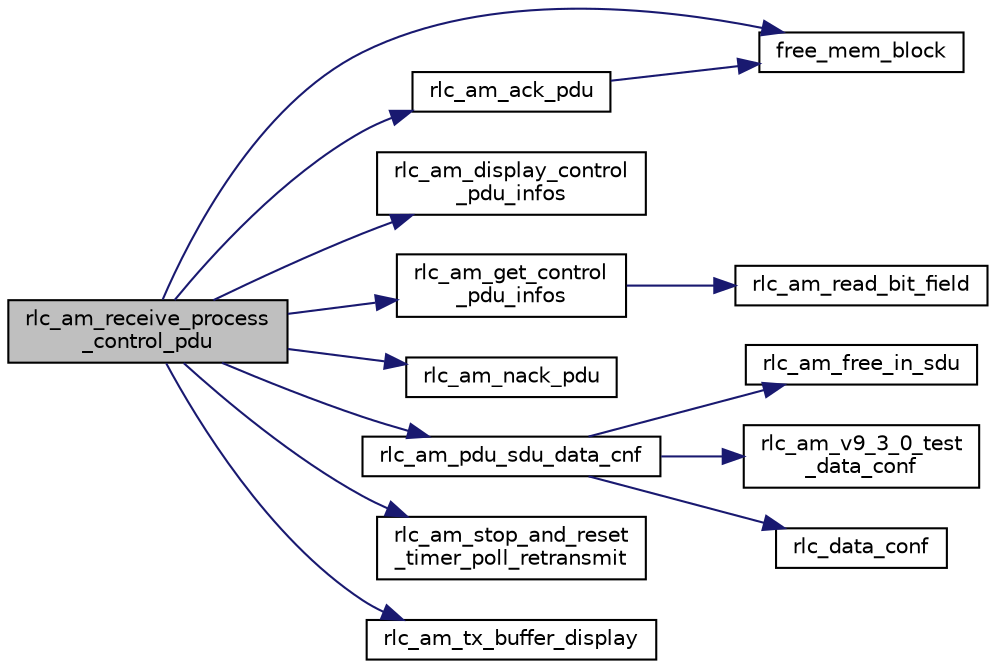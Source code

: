 digraph "rlc_am_receive_process_control_pdu"
{
 // LATEX_PDF_SIZE
  edge [fontname="Helvetica",fontsize="10",labelfontname="Helvetica",labelfontsize="10"];
  node [fontname="Helvetica",fontsize="10",shape=record];
  rankdir="LR";
  Node1 [label="rlc_am_receive_process\l_control_pdu",height=0.2,width=0.4,color="black", fillcolor="grey75", style="filled", fontcolor="black",tooltip=" "];
  Node1 -> Node2 [color="midnightblue",fontsize="10",style="solid",fontname="Helvetica"];
  Node2 [label="free_mem_block",height=0.2,width=0.4,color="black", fillcolor="white", style="filled",URL="$mem__block_8c.html#a3465e37844438c1cc552c197a2cfbbfd",tooltip=" "];
  Node1 -> Node3 [color="midnightblue",fontsize="10",style="solid",fontname="Helvetica"];
  Node3 [label="rlc_am_ack_pdu",height=0.2,width=0.4,color="black", fillcolor="white", style="filled",URL="$group__em.html#ga713eed4fdf2b912ba08537a434ab6276",tooltip=" "];
  Node3 -> Node2 [color="midnightblue",fontsize="10",style="solid",fontname="Helvetica"];
  Node1 -> Node4 [color="midnightblue",fontsize="10",style="solid",fontname="Helvetica"];
  Node4 [label="rlc_am_display_control\l_pdu_infos",height=0.2,width=0.4,color="black", fillcolor="white", style="filled",URL="$group__em.html#gad77f9960c3b05374cdc1ff62c83a0d04",tooltip="Dump on LOG output the informations contained in the pdu_infoP structure."];
  Node1 -> Node5 [color="midnightblue",fontsize="10",style="solid",fontname="Helvetica"];
  Node5 [label="rlc_am_get_control\l_pdu_infos",height=0.2,width=0.4,color="black", fillcolor="white", style="filled",URL="$group__em.html#gaaa3cfbcfbc1e358829581599b1f513f4",tooltip="Retrieve control PDU informations from a serialized control PDU."];
  Node5 -> Node6 [color="midnightblue",fontsize="10",style="solid",fontname="Helvetica"];
  Node6 [label="rlc_am_read_bit_field",height=0.2,width=0.4,color="black", fillcolor="white", style="filled",URL="$group__em.html#gaf16d8d10a854a6edcea00020d48e1188",tooltip="Read N bits in a byte area seen as a bit-field with the help of a byte index and a modulo 8 bit index..."];
  Node1 -> Node7 [color="midnightblue",fontsize="10",style="solid",fontname="Helvetica"];
  Node7 [label="rlc_am_nack_pdu",height=0.2,width=0.4,color="black", fillcolor="white", style="filled",URL="$group__em.html#gad88a20f7a7d5160990fce8837a262747",tooltip="The RLC AM PDU which have the sequence number snP is marked NACKed with segment offset fields."];
  Node1 -> Node8 [color="midnightblue",fontsize="10",style="solid",fontname="Helvetica"];
  Node8 [label="rlc_am_pdu_sdu_data_cnf",height=0.2,width=0.4,color="black", fillcolor="white", style="filled",URL="$group__em.html#gad2036e914955146c73305f0936066327",tooltip="Process SDU cnf of a ACKED PDU for all SDUs concatenated in this PDU."];
  Node8 -> Node9 [color="midnightblue",fontsize="10",style="solid",fontname="Helvetica"];
  Node9 [label="rlc_am_free_in_sdu",height=0.2,width=0.4,color="black", fillcolor="white", style="filled",URL="$group__em.html#gae6a66590d38cc286fbd0a86eaa691a2f",tooltip="Free a higher layer SDU stored in input_sdus[] buffer."];
  Node8 -> Node10 [color="midnightblue",fontsize="10",style="solid",fontname="Helvetica"];
  Node10 [label="rlc_am_v9_3_0_test\l_data_conf",height=0.2,width=0.4,color="black", fillcolor="white", style="filled",URL="$rlc__am__test_8c.html#a943502b3706a3c62fa189fc24e6a78f0",tooltip=" "];
  Node8 -> Node11 [color="midnightblue",fontsize="10",style="solid",fontname="Helvetica"];
  Node11 [label="rlc_data_conf",height=0.2,width=0.4,color="black", fillcolor="white", style="filled",URL="$group__em.html#gae40d754aac8a97584ffee7c21058f5b2",tooltip="Interface with higher layers, confirm to upper layer the transmission status for a SDU stamped with a..."];
  Node1 -> Node12 [color="midnightblue",fontsize="10",style="solid",fontname="Helvetica"];
  Node12 [label="rlc_am_stop_and_reset\l_timer_poll_retransmit",height=0.2,width=0.4,color="black", fillcolor="white", style="filled",URL="$group__em.html#gaa631169dec88662bc9bf7e7dd295f0ec",tooltip="Stop and reset the timer Poll-retransmit."];
  Node1 -> Node13 [color="midnightblue",fontsize="10",style="solid",fontname="Helvetica"];
  Node13 [label="rlc_am_tx_buffer_display",height=0.2,width=0.4,color="black", fillcolor="white", style="filled",URL="$group__em.html#ga1150f9524df53d7aea98f5268fb8ca65",tooltip="Display the dump of the retransmission buffer."];
}
